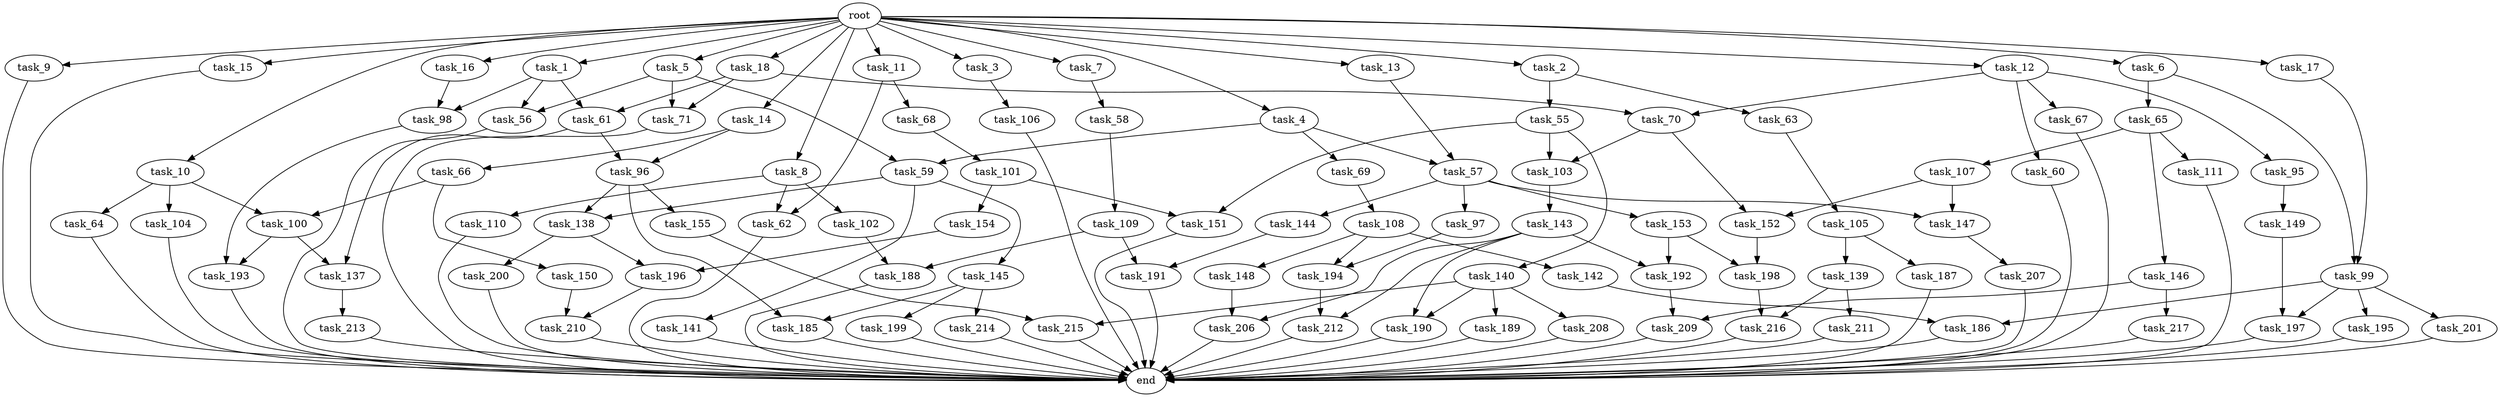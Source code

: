 digraph G {
  root [size="0.000000"];
  task_1 [size="10.240000"];
  task_2 [size="10.240000"];
  task_3 [size="10.240000"];
  task_4 [size="10.240000"];
  task_5 [size="10.240000"];
  task_6 [size="10.240000"];
  task_7 [size="10.240000"];
  task_8 [size="10.240000"];
  task_9 [size="10.240000"];
  task_10 [size="10.240000"];
  task_11 [size="10.240000"];
  task_12 [size="10.240000"];
  task_13 [size="10.240000"];
  task_14 [size="10.240000"];
  task_15 [size="10.240000"];
  task_16 [size="10.240000"];
  task_17 [size="10.240000"];
  task_18 [size="10.240000"];
  task_55 [size="5497558138.880000"];
  task_56 [size="9706626088.960001"];
  task_57 [size="12455405158.400000"];
  task_58 [size="3092376453.120000"];
  task_59 [size="10995116277.760000"];
  task_60 [size="5497558138.880000"];
  task_61 [size="9706626088.960001"];
  task_62 [size="9964324126.719999"];
  task_63 [size="5497558138.880000"];
  task_64 [size="8589934592.000000"];
  task_65 [size="5497558138.880000"];
  task_66 [size="2147483648.000000"];
  task_67 [size="5497558138.880000"];
  task_68 [size="8589934592.000000"];
  task_69 [size="5497558138.880000"];
  task_70 [size="10995116277.760000"];
  task_71 [size="10995116277.760000"];
  task_95 [size="5497558138.880000"];
  task_96 [size="3521873182.720000"];
  task_97 [size="3092376453.120000"];
  task_98 [size="5583457484.800000"];
  task_99 [size="7645041786.880000"];
  task_100 [size="9363028705.280001"];
  task_101 [size="6957847019.520000"];
  task_102 [size="1374389534.720000"];
  task_103 [size="12799002542.080000"];
  task_104 [size="8589934592.000000"];
  task_105 [size="773094113.280000"];
  task_106 [size="343597383.680000"];
  task_107 [size="2147483648.000000"];
  task_108 [size="3092376453.120000"];
  task_109 [size="5497558138.880000"];
  task_110 [size="1374389534.720000"];
  task_111 [size="2147483648.000000"];
  task_137 [size="8332236554.240000"];
  task_138 [size="4294967296.000000"];
  task_139 [size="5497558138.880000"];
  task_140 [size="4209067950.080000"];
  task_141 [size="2147483648.000000"];
  task_142 [size="5497558138.880000"];
  task_143 [size="8589934592.000000"];
  task_144 [size="3092376453.120000"];
  task_145 [size="2147483648.000000"];
  task_146 [size="2147483648.000000"];
  task_147 [size="8589934592.000000"];
  task_148 [size="5497558138.880000"];
  task_149 [size="6957847019.520000"];
  task_150 [size="773094113.280000"];
  task_151 [size="11166914969.600000"];
  task_152 [size="14087492730.880001"];
  task_153 [size="3092376453.120000"];
  task_154 [size="6957847019.520000"];
  task_155 [size="2147483648.000000"];
  task_185 [size="9105330667.520000"];
  task_186 [size="5583457484.800000"];
  task_187 [size="5497558138.880000"];
  task_188 [size="6270652252.160000"];
  task_189 [size="343597383.680000"];
  task_190 [size="4552665333.760000"];
  task_191 [size="10995116277.760000"];
  task_192 [size="9706626088.960001"];
  task_193 [size="8332236554.240000"];
  task_194 [size="6871947673.600000"];
  task_195 [size="1374389534.720000"];
  task_196 [size="7730941132.800000"];
  task_197 [size="2748779069.440000"];
  task_198 [size="7645041786.880000"];
  task_199 [size="6957847019.520000"];
  task_200 [size="773094113.280000"];
  task_201 [size="1374389534.720000"];
  task_206 [size="7301444403.200000"];
  task_207 [size="2147483648.000000"];
  task_208 [size="343597383.680000"];
  task_209 [size="7301444403.200000"];
  task_210 [size="9964324126.719999"];
  task_211 [size="8589934592.000000"];
  task_212 [size="12799002542.080000"];
  task_213 [size="8589934592.000000"];
  task_214 [size="6957847019.520000"];
  task_215 [size="8933531975.680000"];
  task_216 [size="12799002542.080000"];
  task_217 [size="4209067950.080000"];
  end [size="0.000000"];

  root -> task_1 [size="1.000000"];
  root -> task_2 [size="1.000000"];
  root -> task_3 [size="1.000000"];
  root -> task_4 [size="1.000000"];
  root -> task_5 [size="1.000000"];
  root -> task_6 [size="1.000000"];
  root -> task_7 [size="1.000000"];
  root -> task_8 [size="1.000000"];
  root -> task_9 [size="1.000000"];
  root -> task_10 [size="1.000000"];
  root -> task_11 [size="1.000000"];
  root -> task_12 [size="1.000000"];
  root -> task_13 [size="1.000000"];
  root -> task_14 [size="1.000000"];
  root -> task_15 [size="1.000000"];
  root -> task_16 [size="1.000000"];
  root -> task_17 [size="1.000000"];
  root -> task_18 [size="1.000000"];
  task_1 -> task_56 [size="411041792.000000"];
  task_1 -> task_61 [size="411041792.000000"];
  task_1 -> task_98 [size="411041792.000000"];
  task_2 -> task_55 [size="536870912.000000"];
  task_2 -> task_63 [size="536870912.000000"];
  task_3 -> task_106 [size="33554432.000000"];
  task_4 -> task_57 [size="536870912.000000"];
  task_4 -> task_59 [size="536870912.000000"];
  task_4 -> task_69 [size="536870912.000000"];
  task_5 -> task_56 [size="536870912.000000"];
  task_5 -> task_59 [size="536870912.000000"];
  task_5 -> task_71 [size="536870912.000000"];
  task_6 -> task_65 [size="536870912.000000"];
  task_6 -> task_99 [size="536870912.000000"];
  task_7 -> task_58 [size="301989888.000000"];
  task_8 -> task_62 [size="134217728.000000"];
  task_8 -> task_102 [size="134217728.000000"];
  task_8 -> task_110 [size="134217728.000000"];
  task_9 -> end [size="1.000000"];
  task_10 -> task_64 [size="838860800.000000"];
  task_10 -> task_100 [size="838860800.000000"];
  task_10 -> task_104 [size="838860800.000000"];
  task_11 -> task_62 [size="838860800.000000"];
  task_11 -> task_68 [size="838860800.000000"];
  task_12 -> task_60 [size="536870912.000000"];
  task_12 -> task_67 [size="536870912.000000"];
  task_12 -> task_70 [size="536870912.000000"];
  task_12 -> task_95 [size="536870912.000000"];
  task_13 -> task_57 [size="679477248.000000"];
  task_14 -> task_66 [size="209715200.000000"];
  task_14 -> task_96 [size="209715200.000000"];
  task_15 -> end [size="1.000000"];
  task_16 -> task_98 [size="134217728.000000"];
  task_17 -> task_99 [size="209715200.000000"];
  task_18 -> task_61 [size="536870912.000000"];
  task_18 -> task_70 [size="536870912.000000"];
  task_18 -> task_71 [size="536870912.000000"];
  task_55 -> task_103 [size="411041792.000000"];
  task_55 -> task_140 [size="411041792.000000"];
  task_55 -> task_151 [size="411041792.000000"];
  task_56 -> end [size="1.000000"];
  task_57 -> task_97 [size="301989888.000000"];
  task_57 -> task_144 [size="301989888.000000"];
  task_57 -> task_147 [size="301989888.000000"];
  task_57 -> task_153 [size="301989888.000000"];
  task_58 -> task_109 [size="536870912.000000"];
  task_59 -> task_138 [size="209715200.000000"];
  task_59 -> task_141 [size="209715200.000000"];
  task_59 -> task_145 [size="209715200.000000"];
  task_60 -> end [size="1.000000"];
  task_61 -> task_96 [size="134217728.000000"];
  task_61 -> task_137 [size="134217728.000000"];
  task_62 -> end [size="1.000000"];
  task_63 -> task_105 [size="75497472.000000"];
  task_64 -> end [size="1.000000"];
  task_65 -> task_107 [size="209715200.000000"];
  task_65 -> task_111 [size="209715200.000000"];
  task_65 -> task_146 [size="209715200.000000"];
  task_66 -> task_100 [size="75497472.000000"];
  task_66 -> task_150 [size="75497472.000000"];
  task_67 -> end [size="1.000000"];
  task_68 -> task_101 [size="679477248.000000"];
  task_69 -> task_108 [size="301989888.000000"];
  task_70 -> task_103 [size="838860800.000000"];
  task_70 -> task_152 [size="838860800.000000"];
  task_71 -> end [size="1.000000"];
  task_95 -> task_149 [size="679477248.000000"];
  task_96 -> task_138 [size="209715200.000000"];
  task_96 -> task_155 [size="209715200.000000"];
  task_96 -> task_185 [size="209715200.000000"];
  task_97 -> task_194 [size="134217728.000000"];
  task_98 -> task_193 [size="134217728.000000"];
  task_99 -> task_186 [size="134217728.000000"];
  task_99 -> task_195 [size="134217728.000000"];
  task_99 -> task_197 [size="134217728.000000"];
  task_99 -> task_201 [size="134217728.000000"];
  task_100 -> task_137 [size="679477248.000000"];
  task_100 -> task_193 [size="679477248.000000"];
  task_101 -> task_151 [size="679477248.000000"];
  task_101 -> task_154 [size="679477248.000000"];
  task_102 -> task_188 [size="75497472.000000"];
  task_103 -> task_143 [size="838860800.000000"];
  task_104 -> end [size="1.000000"];
  task_105 -> task_139 [size="536870912.000000"];
  task_105 -> task_187 [size="536870912.000000"];
  task_106 -> end [size="1.000000"];
  task_107 -> task_147 [size="536870912.000000"];
  task_107 -> task_152 [size="536870912.000000"];
  task_108 -> task_142 [size="536870912.000000"];
  task_108 -> task_148 [size="536870912.000000"];
  task_108 -> task_194 [size="536870912.000000"];
  task_109 -> task_188 [size="536870912.000000"];
  task_109 -> task_191 [size="536870912.000000"];
  task_110 -> end [size="1.000000"];
  task_111 -> end [size="1.000000"];
  task_137 -> task_213 [size="838860800.000000"];
  task_138 -> task_196 [size="75497472.000000"];
  task_138 -> task_200 [size="75497472.000000"];
  task_139 -> task_211 [size="838860800.000000"];
  task_139 -> task_216 [size="838860800.000000"];
  task_140 -> task_189 [size="33554432.000000"];
  task_140 -> task_190 [size="33554432.000000"];
  task_140 -> task_208 [size="33554432.000000"];
  task_140 -> task_215 [size="33554432.000000"];
  task_141 -> end [size="1.000000"];
  task_142 -> task_186 [size="411041792.000000"];
  task_143 -> task_190 [size="411041792.000000"];
  task_143 -> task_192 [size="411041792.000000"];
  task_143 -> task_206 [size="411041792.000000"];
  task_143 -> task_212 [size="411041792.000000"];
  task_144 -> task_191 [size="536870912.000000"];
  task_145 -> task_185 [size="679477248.000000"];
  task_145 -> task_199 [size="679477248.000000"];
  task_145 -> task_214 [size="679477248.000000"];
  task_146 -> task_209 [size="411041792.000000"];
  task_146 -> task_217 [size="411041792.000000"];
  task_147 -> task_207 [size="209715200.000000"];
  task_148 -> task_206 [size="301989888.000000"];
  task_149 -> task_197 [size="134217728.000000"];
  task_150 -> task_210 [size="838860800.000000"];
  task_151 -> end [size="1.000000"];
  task_152 -> task_198 [size="209715200.000000"];
  task_153 -> task_192 [size="536870912.000000"];
  task_153 -> task_198 [size="536870912.000000"];
  task_154 -> task_196 [size="679477248.000000"];
  task_155 -> task_215 [size="838860800.000000"];
  task_185 -> end [size="1.000000"];
  task_186 -> end [size="1.000000"];
  task_187 -> end [size="1.000000"];
  task_188 -> end [size="1.000000"];
  task_189 -> end [size="1.000000"];
  task_190 -> end [size="1.000000"];
  task_191 -> end [size="1.000000"];
  task_192 -> task_209 [size="301989888.000000"];
  task_193 -> end [size="1.000000"];
  task_194 -> task_212 [size="838860800.000000"];
  task_195 -> end [size="1.000000"];
  task_196 -> task_210 [size="134217728.000000"];
  task_197 -> end [size="1.000000"];
  task_198 -> task_216 [size="411041792.000000"];
  task_199 -> end [size="1.000000"];
  task_200 -> end [size="1.000000"];
  task_201 -> end [size="1.000000"];
  task_206 -> end [size="1.000000"];
  task_207 -> end [size="1.000000"];
  task_208 -> end [size="1.000000"];
  task_209 -> end [size="1.000000"];
  task_210 -> end [size="1.000000"];
  task_211 -> end [size="1.000000"];
  task_212 -> end [size="1.000000"];
  task_213 -> end [size="1.000000"];
  task_214 -> end [size="1.000000"];
  task_215 -> end [size="1.000000"];
  task_216 -> end [size="1.000000"];
  task_217 -> end [size="1.000000"];
}
